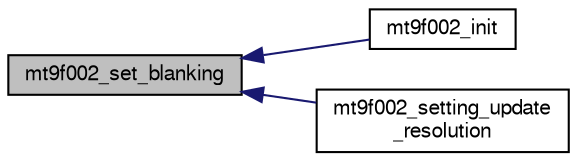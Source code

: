 digraph "mt9f002_set_blanking"
{
  edge [fontname="FreeSans",fontsize="10",labelfontname="FreeSans",labelfontsize="10"];
  node [fontname="FreeSans",fontsize="10",shape=record];
  rankdir="LR";
  Node1 [label="mt9f002_set_blanking",height=0.2,width=0.4,color="black", fillcolor="grey75", style="filled", fontcolor="black"];
  Node1 -> Node2 [dir="back",color="midnightblue",fontsize="10",style="solid",fontname="FreeSans"];
  Node2 [label="mt9f002_init",height=0.2,width=0.4,color="black", fillcolor="white", style="filled",URL="$mt9f002_8h.html#a8f43c3ad8d5ff841d1203ab6c760c8f0",tooltip="Initialisation of the Aptina MT9F002 CMOS sensor (front camera) "];
  Node1 -> Node3 [dir="back",color="midnightblue",fontsize="10",style="solid",fontname="FreeSans"];
  Node3 [label="mt9f002_setting_update\l_resolution",height=0.2,width=0.4,color="black", fillcolor="white", style="filled",URL="$mt9f002_8h.html#aa1e09e3bbb34e6f084cf490573ca1f32"];
}
